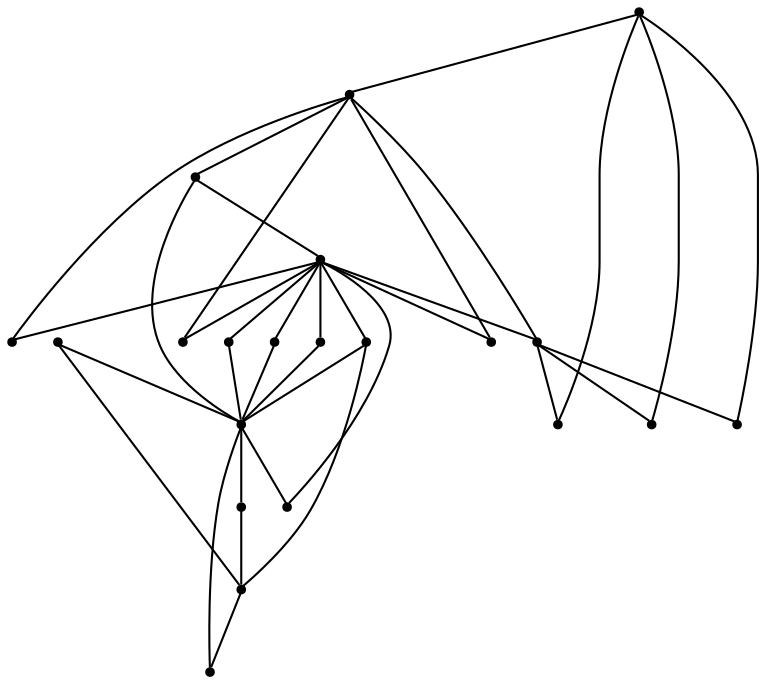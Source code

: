 graph {
  node [shape=point,comment="{\"directed\":false,\"doi\":\"10.1007/978-3-319-27261-0_24\",\"figure\":\"2 (1)\"}"]

  v0 [pos="1520.6839432681572,321.77523691663714"]
  v1 [pos="1515.9925169872413,428.17543866078927"]
  v2 [pos="1413.5085903055551,331.9487742016704"]
  v3 [pos="1408.0326101270823,432.8676976721151"]
  v4 [pos="1289.1209654694403,328.0355909357745"]
  v5 [pos="1283.641964841127,432.0842979672754"]
  v6 [pos="1173.0868874778812,428.1169380334798"]
  v7 [pos="1162.78530945715,323.5277599211146"]
  v8 [pos="1116.2237080125433,366.3705433105575"]
  v9 [pos="1086.4990796001964,429.7381684616125"]
  v10 [pos="1079.9334800902616,331.3214980459628"]
  v11 [pos="1453.4075563148197,358.54850073817545"]
  v12 [pos="1480.006686820479,389.83641667715"]
  v13 [pos="1365.7842110549245,399.22525865921153"]
  v14 [pos="1343.098279980185,377.32211509344216"]
  v15 [pos="1320.4103140760794,351.5077753754762"]
  v16 [pos="1257.8295184450171,342.1960493018599"]
  v17 [pos="1203.8500737222791,407.05137084044986"]
  v18 [pos="1236.316730088386,357.2149407860732"]
  v19 [pos="1221.0591979691158,378.88484489426537"]
  v20 [pos="1135.0016221124051,387.49435678034337"]

  v10 -- v9 [id="-2",pos="1079.9334800902616,331.3214980459628 1078.9259216118382,339.8082063054198 1078.9259216118382,339.8082063054198 1078.9259216118382,339.8082063054198 1078.0133006410379,347.1092753565557 1076.1880586994373,361.71561024296057 1077.1006796702377,377.62212157131825 1078.0133006410379,393.52860110585675 1081.6597148655064,410.73948566030026 1083.489153642675,419.34489614370284 1086.4990796001964,429.7381684616125 1086.4990796001964,429.7381684616125 1086.4990796001964,429.7381684616125"]
  v9 -- v20 [id="-3",pos="1086.4990796001964,429.7381684616125 1135.0016221124051,387.49435678034337 1135.0016221124051,387.49435678034337 1135.0016221124051,387.49435678034337"]
  v9 -- v6 [id="-4",pos="1086.4990796001964,429.7381684616125 1094.1866331519934,430.9299279801276 1094.1866331519934,430.9299279801276 1094.1866331519934,430.9299279801276 1101.3335897707316,432.37180947420984 1115.6234333494751,435.24307749143276 1129.9340067523883,435.1180324005588 1144.2487769908696,434.98885411319014 1158.5886010659237,431.8592295212299 1165.760611521235,430.2923347300928 1168.0031365568736,429.8039816673356 1168.844083445238,429.62084926880163 1173.0868874778812,428.1169380334798"]
  v8 -- v9 [id="-5",pos="1116.2237080125433,366.3705433105575 1108.2596402263873,380.880892656828 1108.2596402263873,380.880892656828 1108.2596402263873,380.880892656828 1103.8298166958805,390.13642315502614 1094.9617759637308,408.6558141320502 1090.5276284208207,417.90717963993444 1086.097804890314,427.1668751284465 1090.5276284208207,417.90717963993444 1090.5276284208207,417.90717963993444 1086.4990796001964,429.7381684616125 1086.4990796001964,429.7381684616125 1086.4990796001964,429.7381684616125"]
  v6 -- v7 [id="-9",pos="1173.0868874778812,428.1169380334798 1173.7744054500308,417.0278897764179 1173.7744054500308,417.0278897764179 1173.7744054500308,417.0278897764179 1173.8368492762104,407.67650091336213 1173.9535976111035,388.965425000442 1172.3032238181722,371.9420921853999 1170.6489075433435,354.9229243606716 1167.2274691406901,339.5956646241351 1165.5146515215795,331.9361838492712 1164.9781242472534,329.54000292374855 1164.776926519381,328.64143507667757 1162.78530945715,323.5277599211146"]
  v17 -- v7 [id="-10",pos="1203.8500737222791,407.05137084044986 1162.78530945715,323.5277599211146 1162.78530945715,323.5277599211146 1162.78530945715,323.5277599211146"]
  v4 -- v7 [id="-11",pos="1289.1209654694403,328.0355909357745 1276.8490685321306,324.4226049106698 1276.8490685321306,324.4226049106698 1276.8490685321306,324.4226049106698 1265.768150864094,321.8180552426312 1243.6021186924527,316.6006259259262 1223.1322439744852,315.82132762376193 1202.6622420796823,315.03789612510303 1183.8885248153886,318.69259564098485 1174.4994405886225,320.5095170262315 1165.1104835386916,322.3389651762389 1174.4994405886225,320.5095170262315 1174.4994405886225,320.5095170262315 1162.78530945715,323.5277599211146 1162.78530945715,323.5277599211146 1162.78530945715,323.5277599211146"]
  v5 -- v19 [id="-12",pos="1283.641964841127,432.0842979672754 1221.0591979691158,378.88484489426537 1221.0591979691158,378.88484489426537 1221.0591979691158,378.88484489426537"]
  v5 -- v13 [id="-13",pos="1283.641964841127,432.0842979672754 1365.7842110549245,399.22525865921153 1365.7842110549245,399.22525865921153 1365.7842110549245,399.22525865921153"]
  v5 -- v15 [id="-14",pos="1283.641964841127,432.0842979672754 1320.4103140760794,351.5077753754762 1320.4103140760794,351.5077753754762 1320.4103140760794,351.5077753754762"]
  v5 -- v14 [id="-15",pos="1283.641964841127,432.0842979672754 1343.098279980185,377.32211509344216 1343.098279980185,377.32211509344216 1343.098279980185,377.32211509344216"]
  v5 -- v3 [id="-16",pos="1283.641964841127,432.0842979672754 1294.8437005027895,435.65146909892735 1294.8437005027895,435.65146909892735 1294.8437005027895,435.65146909892735 1302.5324304403139,436.3057541040368 1317.9223536452312,437.61009553630345 1337.8713120454174,437.2141988997505 1357.820397622439,436.82666403764455 1382.3325880534624,434.73885931289976 1394.5887468573917,433.69284266155125 1408.0326101270823,432.8676976721151 1408.0326101270823,432.8676976721151 1408.0326101270823,432.8676976721151"]
  v4 -- v5 [id="-17",pos="1289.1209654694403,328.0355909357745 1288.7135226830408,335.640926836558 1288.7135226830408,335.640926836558 1288.7135226830408,335.640926836558 1288.7135226830408,343.4629058213016 1288.7135226830408,359.1110287811028 1287.8009017122406,376.451091622915 1286.8882807414402,393.79112267090795 1285.0671084585722,412.82725859122587 1284.154487487772,422.34534244829445 1283.8679819232818,425.3184321585868 1283.760542336598,426.43334079994645 1283.641964841127,432.0842979672754"]
  v13 -- v2 [id="-18",pos="1365.7842110549245,399.22525865921153 1413.5085903055551,331.9487742016704 1413.5085903055551,331.9487742016704 1413.5085903055551,331.9487742016704"]
  v3 -- v12 [id="-19",pos="1408.0326101270823,432.8676976721151 1480.006686820479,389.83641667715 1480.006686820479,389.83641667715 1480.006686820479,389.83641667715"]
  v3 -- v1 [id="-20",pos="1408.0326101270823,432.8676976721151 1419.7509380941228,434.9971840938179 1419.7509380941228,434.9971840938179 1419.7509380941228,434.9971840938179 1428.7481904910346,435.7806155924768 1446.746892120426,437.3433453933 1463.9579876082114,436.4348688037671 1481.1690830959967,435.5180940274256 1497.5966421009084,432.1300810669089 1505.8104851917822,430.43400798840315 1515.9925169872413,428.17543866078927 1515.9925169872413,428.17543866078927 1515.9925169872413,428.17543866078927"]
  v3 -- v11 [id="-21",pos="1408.0326101270823,432.8676976721151 1453.4075563148197,358.54850073817545 1453.4075563148197,358.54850073817545 1453.4075563148197,358.54850073817545"]
  v12 -- v0 [id="-22",pos="1480.006686820479,389.83641667715 1520.6839432681572,321.77523691663714 1520.6839432681572,321.77523691663714 1520.6839432681572,321.77523691663714"]
  v0 -- v2 [id="-23",pos="1520.6839432681572,321.77523691663714 1510.5071257229492,316.73813419392263 1510.5071257229492,316.73813419392263 1510.5071257229492,316.73813419392263 1501.5056764904693,315.8296576043897 1483.511171696646,314.00440623851534 1465.9083715558415,315.8296576043897 1448.3097682506052,317.6507757737694 1431.09867276282,323.1307266555256 1422.4931250189272,325.8644864047521 1413.8875772750346,328.60654434078714 1422.4931250189272,325.8644864047521 1422.4931250189272,325.8644864047521 1413.5085903055551,331.9487742016704 1413.5085903055551,331.9487742016704 1413.5085903055551,331.9487742016704"]
  v0 -- v11 [id="-24",pos="1520.6839432681572,321.77523691663714 1453.4075563148197,358.54850073817545 1453.4075563148197,358.54850073817545 1453.4075563148197,358.54850073817545"]
  v7 -- v16 [id="-29",pos="1162.78530945715,323.5277599211146 1257.8295184450171,342.1960493018599 1257.8295184450171,342.1960493018599 1257.8295184450171,342.1960493018599"]
  v1 -- v0 [id="-31",pos="1515.9925169872413,428.17543866078927 1519.534336213149,422.59860431189577 1519.7023288641547,421.81919249586144 1520.1503092668363,419.7407609864366 1521.5880433909858,413.09811013690484 1524.4552451449842,399.7961484765858 1525.1094427862604,382.7144740033301 1525.7553739332357,365.63696452038835 1524.192624979892,344.775577234196 1523.4092156738539,334.34488359109986 1520.6839432681572,321.77523691663714 1520.6839432681572,321.77523691663714 1520.6839432681572,321.77523691663714"]
  v7 -- v10 [id="-32",pos="1162.78530945715,323.5277599211146 1149.3497126817601,320.7845653560435 1134.9348542738223,318.43420727242835 1121.8577689974131,319.6052372208316 1108.780683721004,320.77623537541575 1097.049638070424,325.46442477788526 1091.1820804157676,327.81894785181436 1085.310325925543,330.1609441609826 1091.1820804157676,327.81894785181436 1091.1820804157676,327.81894785181436 1079.9334800902616,331.3214980459628 1079.9334800902616,331.3214980459628 1079.9334800902616,331.3214980459628"]
  v18 -- v7 [id="-33",pos="1236.316730088386,357.2149407860732 1162.78530945715,323.5277599211146 1162.78530945715,323.5277599211146 1162.78530945715,323.5277599211146"]
  v5 -- v6 [id="-34",pos="1283.641964841127,432.0842979672754 1274.1154024552977,434.2054226145312 1274.1154024552977,434.2054226145312 1274.1154024552977,434.2054226145312 1264.9847415580557,435.7723174056683 1246.731813434708,438.9019419976285 1227.174559687541,438.247656992519 1207.6173059403736,437.5975687715426 1186.7555993925516,433.16360274731574 1173.0868874778812,428.1169380334798"]
  v8 -- v7 [id="-35",pos="1116.2237080125433,366.3705433105575 1162.78530945715,323.5277599211146 1162.78530945715,323.5277599211146 1162.78530945715,323.5277599211146"]
  v19 -- v7 [id="-36",pos="1221.0591979691158,378.88484489426537 1162.78530945715,323.5277599211146 1162.78530945715,323.5277599211146 1162.78530945715,323.5277599211146"]
  v5 -- v16 [id="-38",pos="1283.641964841127,432.0842979672754 1257.8295184450171,342.1960493018599 1257.8295184450171,342.1960493018599 1257.8295184450171,342.1960493018599"]
  v5 -- v17 [id="-39",pos="1283.641964841127,432.0842979672754 1203.8500737222791,407.05137084044986 1203.8500737222791,407.05137084044986 1203.8500737222791,407.05137084044986"]
  v20 -- v7 [id="-42",pos="1135.0016221124051,387.49435678034337 1162.78530945715,323.5277599211146 1162.78530945715,323.5277599211146 1162.78530945715,323.5277599211146"]
  v5 -- v18 [id="-44",pos="1283.641964841127,432.0842979672754 1236.316730088386,357.2149407860732 1236.316730088386,357.2149407860732 1236.316730088386,357.2149407860732"]
  v3 -- v2 [id="-49",pos="1408.0326101270823,432.8676976721151 1409.5869654092899,423.91640222974536 1409.5869654092899,423.91640222974536 1409.5869654092899,423.91640222974536 1410.7578825327791,415.1817816651549 1413.1083648045644,397.7083755456602 1414.0167889397967,380.88925443127494 1414.9294099105969,364.07010152307043 1414.4084935928158,347.90523361997543 1414.150197440127,339.82070127636143 1413.5085903055551,331.9487742016704 1413.5085903055551,331.9487742016704 1413.5085903055551,331.9487742016704"]
  v2 -- v4 [id="-50",pos="1413.5085903055551,331.9487742016704 1402.544166618741,328.6065761346063 1402.544166618741,328.6065761346063 1402.544166618741,328.6065761346063 1391.98403809165,326.26038304130503 1370.8598385555713,321.56386365820777 1350.2565553372735,320.7845653560435 1329.657468954544,320.00113385738456 1309.5792988895955,323.1265934590309 1299.5402138571212,324.693488250168 1289.1209654694403,328.0355909357745 1289.1209654694403,328.0355909357745 1289.1209654694403,328.0355909357745"]
  v15 -- v2 [id="-54",pos="1320.4103140760794,351.5077753754762 1413.5085903055551,331.9487742016704 1413.5085903055551,331.9487742016704 1413.5085903055551,331.9487742016704"]
  v14 -- v2 [id="-61",pos="1343.098279980185,377.32211509344216 1413.5085903055551,331.9487742016704 1413.5085903055551,331.9487742016704 1413.5085903055551,331.9487742016704"]
}